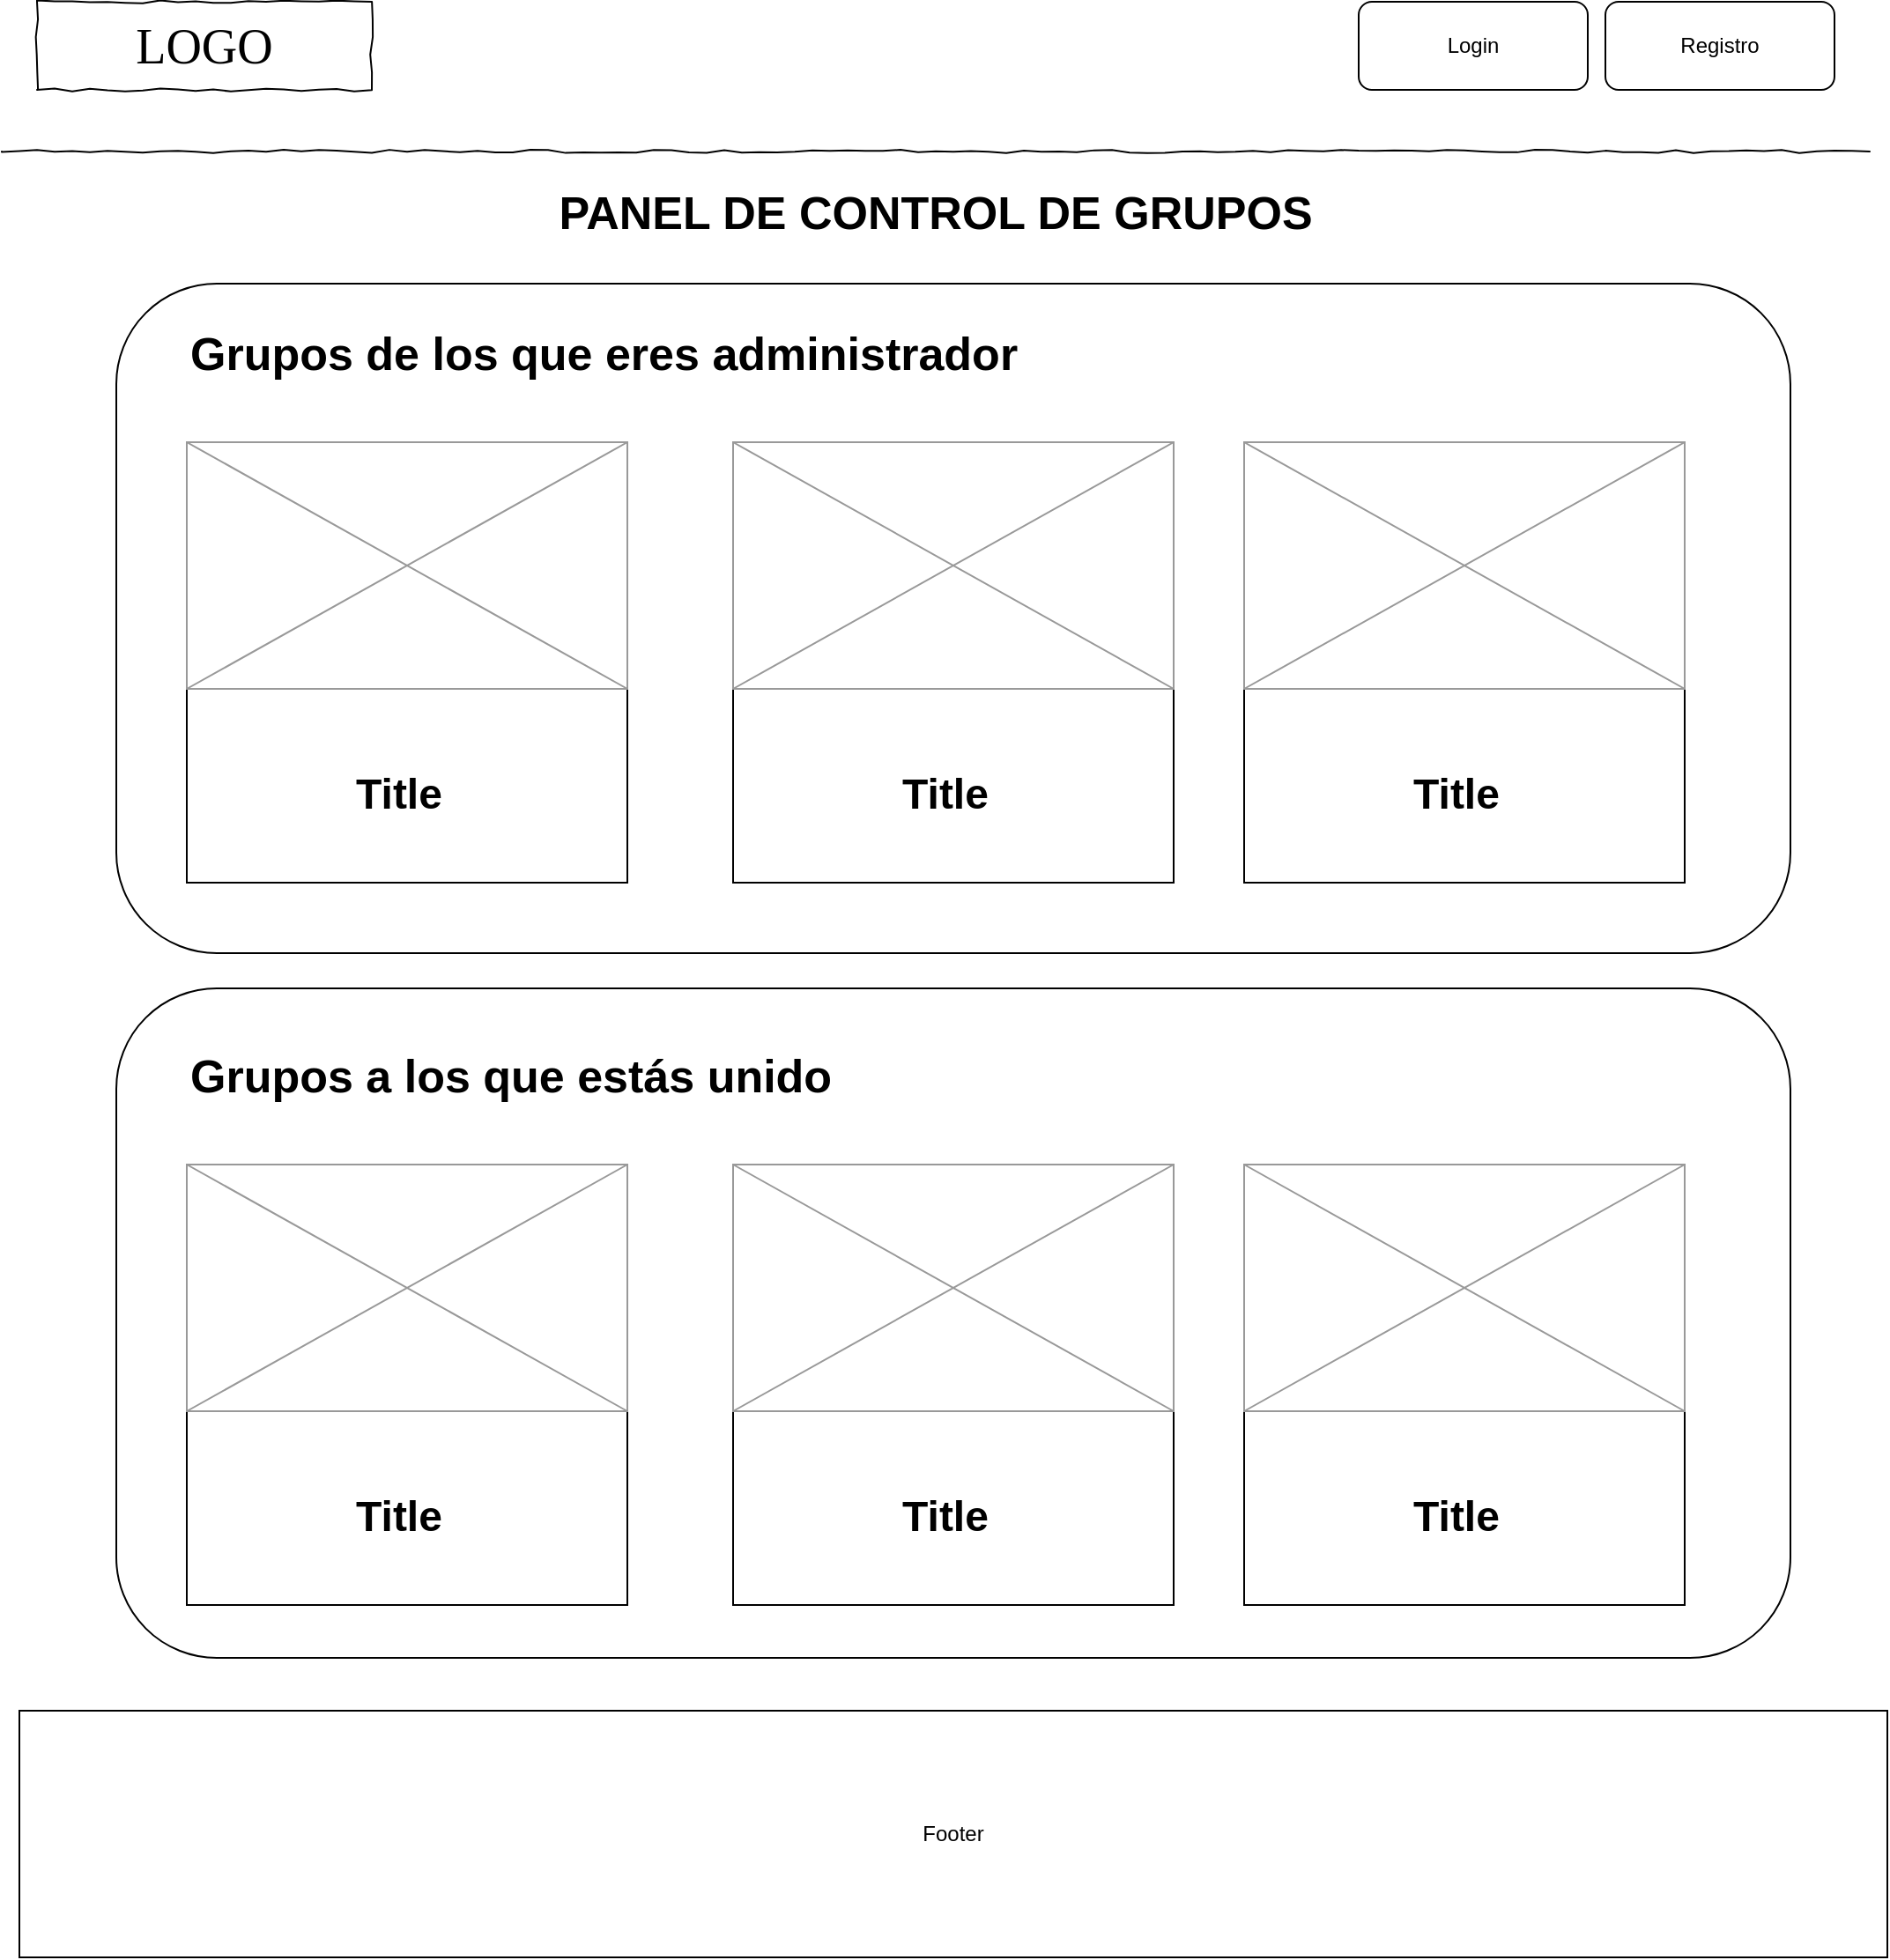 <mxfile version="12.9.3" type="device"><diagram name="Page-1" id="03018318-947c-dd8e-b7a3-06fadd420f32"><mxGraphModel dx="1355" dy="720" grid="1" gridSize="10" guides="1" tooltips="1" connect="1" arrows="1" fold="1" page="1" pageScale="1" pageWidth="1100" pageHeight="850" background="#ffffff" math="0" shadow="0"><root><mxCell id="0"/><mxCell id="1" parent="0"/><mxCell id="rmlvfO_rkvMNlvK9ngLb-3" value="" style="rounded=1;whiteSpace=wrap;html=1;fontSize=26;align=left;" parent="1" vertex="1"><mxGeometry x="85" y="220" width="950" height="380" as="geometry"/></mxCell><mxCell id="677b7b8949515195-2" value="LOGO" style="whiteSpace=wrap;html=1;rounded=0;shadow=0;labelBackgroundColor=none;strokeWidth=1;fontFamily=Verdana;fontSize=28;align=center;comic=1;" parent="1" vertex="1"><mxGeometry x="40" y="60" width="190" height="50" as="geometry"/></mxCell><mxCell id="677b7b8949515195-9" value="" style="line;strokeWidth=1;html=1;rounded=0;shadow=0;labelBackgroundColor=none;fillColor=none;fontFamily=Verdana;fontSize=14;fontColor=#000000;align=center;comic=1;" parent="1" vertex="1"><mxGeometry x="20" y="140" width="1060" height="10" as="geometry"/></mxCell><mxCell id="pi6-RR_AR5ApZTzSZu6d-4" value="Login" style="rounded=1;whiteSpace=wrap;html=1;" parent="1" vertex="1"><mxGeometry x="790" y="60" width="130" height="50" as="geometry"/></mxCell><mxCell id="pi6-RR_AR5ApZTzSZu6d-5" value="Registro" style="rounded=1;whiteSpace=wrap;html=1;" parent="1" vertex="1"><mxGeometry x="930" y="60" width="130" height="50" as="geometry"/></mxCell><mxCell id="pi6-RR_AR5ApZTzSZu6d-38" value="Footer" style="rounded=0;whiteSpace=wrap;html=1;" parent="1" vertex="1"><mxGeometry x="30" y="1030" width="1060" height="140" as="geometry"/></mxCell><mxCell id="pi6-RR_AR5ApZTzSZu6d-61" value="" style="whiteSpace=wrap;html=1;aspect=fixed;" parent="1" vertex="1"><mxGeometry x="125" y="310" width="250" height="250" as="geometry"/></mxCell><mxCell id="pi6-RR_AR5ApZTzSZu6d-62" value="" style="verticalLabelPosition=bottom;shadow=0;dashed=0;align=center;html=1;verticalAlign=top;strokeWidth=1;shape=mxgraph.mockup.graphics.simpleIcon;strokeColor=#999999;" parent="1" vertex="1"><mxGeometry x="125" y="310" width="250" height="140" as="geometry"/></mxCell><mxCell id="lDlB4-X_woQe3Mc03fGa-1" value="Title" style="text;strokeColor=none;fillColor=none;html=1;fontSize=24;fontStyle=1;verticalAlign=middle;align=center;" parent="1" vertex="1"><mxGeometry x="195" y="490" width="100" height="40" as="geometry"/></mxCell><mxCell id="lDlB4-X_woQe3Mc03fGa-2" value="" style="whiteSpace=wrap;html=1;aspect=fixed;" parent="1" vertex="1"><mxGeometry x="435" y="310" width="250" height="250" as="geometry"/></mxCell><mxCell id="lDlB4-X_woQe3Mc03fGa-3" value="" style="verticalLabelPosition=bottom;shadow=0;dashed=0;align=center;html=1;verticalAlign=top;strokeWidth=1;shape=mxgraph.mockup.graphics.simpleIcon;strokeColor=#999999;" parent="1" vertex="1"><mxGeometry x="435" y="310" width="250" height="140" as="geometry"/></mxCell><mxCell id="lDlB4-X_woQe3Mc03fGa-4" value="Title" style="text;strokeColor=none;fillColor=none;html=1;fontSize=24;fontStyle=1;verticalAlign=middle;align=center;" parent="1" vertex="1"><mxGeometry x="505" y="490" width="100" height="40" as="geometry"/></mxCell><mxCell id="lDlB4-X_woQe3Mc03fGa-5" value="" style="whiteSpace=wrap;html=1;aspect=fixed;" parent="1" vertex="1"><mxGeometry x="725" y="310" width="250" height="250" as="geometry"/></mxCell><mxCell id="lDlB4-X_woQe3Mc03fGa-6" value="" style="verticalLabelPosition=bottom;shadow=0;dashed=0;align=center;html=1;verticalAlign=top;strokeWidth=1;shape=mxgraph.mockup.graphics.simpleIcon;strokeColor=#999999;" parent="1" vertex="1"><mxGeometry x="725" y="310" width="250" height="140" as="geometry"/></mxCell><mxCell id="lDlB4-X_woQe3Mc03fGa-7" value="Title" style="text;strokeColor=none;fillColor=none;html=1;fontSize=24;fontStyle=1;verticalAlign=middle;align=center;" parent="1" vertex="1"><mxGeometry x="795" y="490" width="100" height="40" as="geometry"/></mxCell><mxCell id="rmlvfO_rkvMNlvK9ngLb-1" value="PANEL DE CONTROL DE GRUPOS" style="text;html=1;strokeColor=none;fillColor=none;align=center;verticalAlign=middle;whiteSpace=wrap;rounded=0;horizontal=1;fontSize=26;fontStyle=1" parent="1" vertex="1"><mxGeometry x="305" y="170" width="490" height="20" as="geometry"/></mxCell><mxCell id="rmlvfO_rkvMNlvK9ngLb-2" value="Grupos de los que eres administrador" style="text;html=1;strokeColor=none;fillColor=none;align=left;verticalAlign=middle;whiteSpace=wrap;rounded=0;fontSize=26;fontStyle=1" parent="1" vertex="1"><mxGeometry x="125" y="250" width="480" height="20" as="geometry"/></mxCell><mxCell id="rmlvfO_rkvMNlvK9ngLb-6" value="" style="rounded=1;whiteSpace=wrap;html=1;fontSize=26;align=left;" parent="1" vertex="1"><mxGeometry x="85" y="620" width="950" height="380" as="geometry"/></mxCell><mxCell id="rmlvfO_rkvMNlvK9ngLb-7" value="" style="whiteSpace=wrap;html=1;aspect=fixed;" parent="1" vertex="1"><mxGeometry x="125" y="720" width="250" height="250" as="geometry"/></mxCell><mxCell id="rmlvfO_rkvMNlvK9ngLb-8" value="" style="verticalLabelPosition=bottom;shadow=0;dashed=0;align=center;html=1;verticalAlign=top;strokeWidth=1;shape=mxgraph.mockup.graphics.simpleIcon;strokeColor=#999999;" parent="1" vertex="1"><mxGeometry x="125" y="720" width="250" height="140" as="geometry"/></mxCell><mxCell id="rmlvfO_rkvMNlvK9ngLb-9" value="Title" style="text;strokeColor=none;fillColor=none;html=1;fontSize=24;fontStyle=1;verticalAlign=middle;align=center;" parent="1" vertex="1"><mxGeometry x="195" y="900" width="100" height="40" as="geometry"/></mxCell><mxCell id="rmlvfO_rkvMNlvK9ngLb-10" value="" style="whiteSpace=wrap;html=1;aspect=fixed;" parent="1" vertex="1"><mxGeometry x="435" y="720" width="250" height="250" as="geometry"/></mxCell><mxCell id="rmlvfO_rkvMNlvK9ngLb-11" value="" style="verticalLabelPosition=bottom;shadow=0;dashed=0;align=center;html=1;verticalAlign=top;strokeWidth=1;shape=mxgraph.mockup.graphics.simpleIcon;strokeColor=#999999;" parent="1" vertex="1"><mxGeometry x="435" y="720" width="250" height="140" as="geometry"/></mxCell><mxCell id="rmlvfO_rkvMNlvK9ngLb-12" value="Title" style="text;strokeColor=none;fillColor=none;html=1;fontSize=24;fontStyle=1;verticalAlign=middle;align=center;" parent="1" vertex="1"><mxGeometry x="505" y="900" width="100" height="40" as="geometry"/></mxCell><mxCell id="rmlvfO_rkvMNlvK9ngLb-13" value="" style="whiteSpace=wrap;html=1;aspect=fixed;" parent="1" vertex="1"><mxGeometry x="725" y="720" width="250" height="250" as="geometry"/></mxCell><mxCell id="rmlvfO_rkvMNlvK9ngLb-14" value="" style="verticalLabelPosition=bottom;shadow=0;dashed=0;align=center;html=1;verticalAlign=top;strokeWidth=1;shape=mxgraph.mockup.graphics.simpleIcon;strokeColor=#999999;" parent="1" vertex="1"><mxGeometry x="725" y="720" width="250" height="140" as="geometry"/></mxCell><mxCell id="rmlvfO_rkvMNlvK9ngLb-15" value="Title" style="text;strokeColor=none;fillColor=none;html=1;fontSize=24;fontStyle=1;verticalAlign=middle;align=center;" parent="1" vertex="1"><mxGeometry x="795" y="900" width="100" height="40" as="geometry"/></mxCell><mxCell id="rmlvfO_rkvMNlvK9ngLb-16" value="Grupos a los que estás unido" style="text;html=1;strokeColor=none;fillColor=none;align=left;verticalAlign=middle;whiteSpace=wrap;rounded=0;fontSize=26;fontStyle=1" parent="1" vertex="1"><mxGeometry x="125" y="660" width="480" height="20" as="geometry"/></mxCell></root></mxGraphModel></diagram></mxfile>